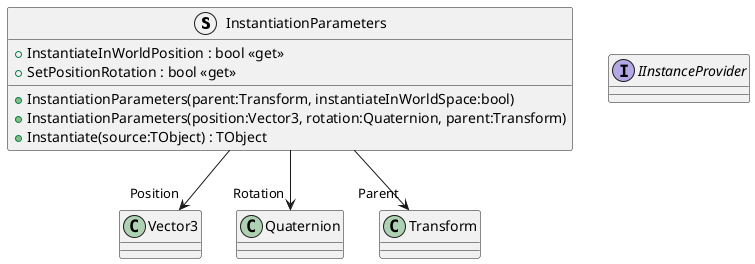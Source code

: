 @startuml
struct InstantiationParameters {
    + InstantiateInWorldPosition : bool <<get>>
    + SetPositionRotation : bool <<get>>
    + InstantiationParameters(parent:Transform, instantiateInWorldSpace:bool)
    + InstantiationParameters(position:Vector3, rotation:Quaternion, parent:Transform)
    + Instantiate(source:TObject) : TObject
}
interface IInstanceProvider {
}
InstantiationParameters --> "Position" Vector3
InstantiationParameters --> "Rotation" Quaternion
InstantiationParameters --> "Parent" Transform
@enduml
